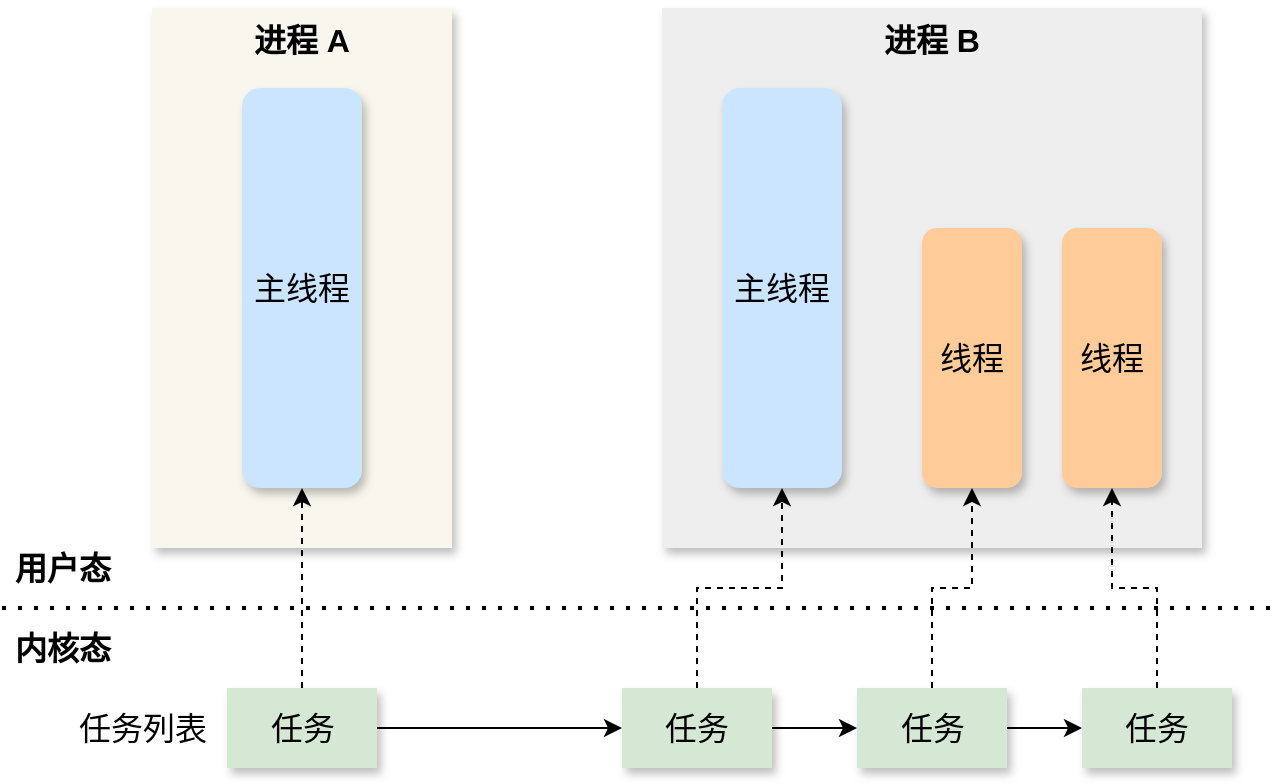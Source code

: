 <mxfile version="13.8.1" type="github">
  <diagram id="JnXaKMin7almXqI7u_T9" name="第 1 页">
    <mxGraphModel dx="1102" dy="582" grid="1" gridSize="10" guides="1" tooltips="1" connect="1" arrows="1" fold="1" page="1" pageScale="1" pageWidth="827" pageHeight="1169" math="0" shadow="0">
      <root>
        <mxCell id="0" />
        <mxCell id="1" parent="0" />
        <mxCell id="TZY3yxVqYku2SVK_G33z-6" value="进程 B" style="rounded=0;whiteSpace=wrap;html=1;fontSize=16;verticalAlign=top;fontStyle=1;fillColor=#eeeeee;sketch=0;shadow=1;strokeColor=none;" vertex="1" parent="1">
          <mxGeometry x="370" y="20" width="270" height="270" as="geometry" />
        </mxCell>
        <mxCell id="TZY3yxVqYku2SVK_G33z-5" value="进程 A" style="rounded=0;whiteSpace=wrap;html=1;fontSize=16;verticalAlign=top;fontStyle=1;fillColor=#f9f7ed;sketch=0;shadow=1;strokeColor=none;" vertex="1" parent="1">
          <mxGeometry x="115" y="20" width="150" height="270" as="geometry" />
        </mxCell>
        <mxCell id="TZY3yxVqYku2SVK_G33z-1" value="主线程" style="rounded=1;whiteSpace=wrap;html=1;fontSize=16;fillColor=#cce5ff;shadow=1;strokeColor=none;" vertex="1" parent="1">
          <mxGeometry x="160" y="60" width="60" height="200" as="geometry" />
        </mxCell>
        <mxCell id="TZY3yxVqYku2SVK_G33z-2" value="主线程" style="rounded=1;whiteSpace=wrap;html=1;fontSize=16;fillColor=#cce5ff;shadow=1;strokeColor=none;" vertex="1" parent="1">
          <mxGeometry x="400" y="60" width="60" height="200" as="geometry" />
        </mxCell>
        <mxCell id="TZY3yxVqYku2SVK_G33z-3" value="线程" style="rounded=1;whiteSpace=wrap;html=1;fontSize=16;fillColor=#ffcc99;strokeColor=none;shadow=1;" vertex="1" parent="1">
          <mxGeometry x="500" y="130" width="50" height="130" as="geometry" />
        </mxCell>
        <mxCell id="TZY3yxVqYku2SVK_G33z-4" value="线程" style="rounded=1;whiteSpace=wrap;html=1;fontSize=16;fillColor=#ffcc99;strokeColor=none;shadow=1;" vertex="1" parent="1">
          <mxGeometry x="570" y="130" width="50" height="130" as="geometry" />
        </mxCell>
        <mxCell id="TZY3yxVqYku2SVK_G33z-7" value="" style="endArrow=none;dashed=1;html=1;dashPattern=1 3;strokeWidth=2;fontSize=16;" edge="1" parent="1">
          <mxGeometry width="50" height="50" relative="1" as="geometry">
            <mxPoint x="40" y="320" as="sourcePoint" />
            <mxPoint x="680" y="320" as="targetPoint" />
          </mxGeometry>
        </mxCell>
        <mxCell id="TZY3yxVqYku2SVK_G33z-8" value="用户态" style="text;html=1;align=center;verticalAlign=middle;resizable=0;points=[];autosize=1;fontSize=16;fontStyle=1" vertex="1" parent="1">
          <mxGeometry x="40" y="290" width="60" height="20" as="geometry" />
        </mxCell>
        <mxCell id="TZY3yxVqYku2SVK_G33z-9" value="内核态" style="text;html=1;align=center;verticalAlign=middle;resizable=0;points=[];autosize=1;fontSize=16;fontStyle=1" vertex="1" parent="1">
          <mxGeometry x="40" y="330" width="60" height="20" as="geometry" />
        </mxCell>
        <mxCell id="TZY3yxVqYku2SVK_G33z-14" style="edgeStyle=orthogonalEdgeStyle;rounded=0;orthogonalLoop=1;jettySize=auto;html=1;entryX=0.5;entryY=1;entryDx=0;entryDy=0;fontSize=16;dashed=1;" edge="1" parent="1" source="TZY3yxVqYku2SVK_G33z-12" target="TZY3yxVqYku2SVK_G33z-1">
          <mxGeometry relative="1" as="geometry" />
        </mxCell>
        <mxCell id="TZY3yxVqYku2SVK_G33z-22" style="edgeStyle=orthogonalEdgeStyle;rounded=0;orthogonalLoop=1;jettySize=auto;html=1;entryX=0;entryY=0.5;entryDx=0;entryDy=0;fontSize=16;" edge="1" parent="1" source="TZY3yxVqYku2SVK_G33z-12" target="TZY3yxVqYku2SVK_G33z-15">
          <mxGeometry relative="1" as="geometry" />
        </mxCell>
        <mxCell id="TZY3yxVqYku2SVK_G33z-12" value="任务" style="rounded=0;whiteSpace=wrap;html=1;fontSize=16;shadow=1;fillColor=#d5e8d4;strokeColor=none;" vertex="1" parent="1">
          <mxGeometry x="152.5" y="360" width="75" height="40" as="geometry" />
        </mxCell>
        <mxCell id="TZY3yxVqYku2SVK_G33z-16" style="edgeStyle=orthogonalEdgeStyle;rounded=0;orthogonalLoop=1;jettySize=auto;html=1;entryX=0.5;entryY=1;entryDx=0;entryDy=0;fontSize=16;dashed=1;" edge="1" parent="1" source="TZY3yxVqYku2SVK_G33z-15" target="TZY3yxVqYku2SVK_G33z-2">
          <mxGeometry relative="1" as="geometry" />
        </mxCell>
        <mxCell id="TZY3yxVqYku2SVK_G33z-23" style="edgeStyle=orthogonalEdgeStyle;rounded=0;orthogonalLoop=1;jettySize=auto;html=1;fontSize=16;" edge="1" parent="1" source="TZY3yxVqYku2SVK_G33z-15" target="TZY3yxVqYku2SVK_G33z-17">
          <mxGeometry relative="1" as="geometry" />
        </mxCell>
        <mxCell id="TZY3yxVqYku2SVK_G33z-15" value="任务" style="rounded=0;whiteSpace=wrap;html=1;fontSize=16;shadow=1;fillColor=#d5e8d4;strokeColor=none;" vertex="1" parent="1">
          <mxGeometry x="350" y="360" width="75" height="40" as="geometry" />
        </mxCell>
        <mxCell id="TZY3yxVqYku2SVK_G33z-18" style="edgeStyle=orthogonalEdgeStyle;rounded=0;orthogonalLoop=1;jettySize=auto;html=1;entryX=0.5;entryY=1;entryDx=0;entryDy=0;fontSize=16;dashed=1;" edge="1" parent="1" source="TZY3yxVqYku2SVK_G33z-17" target="TZY3yxVqYku2SVK_G33z-3">
          <mxGeometry relative="1" as="geometry" />
        </mxCell>
        <mxCell id="TZY3yxVqYku2SVK_G33z-24" style="edgeStyle=orthogonalEdgeStyle;rounded=0;orthogonalLoop=1;jettySize=auto;html=1;entryX=0;entryY=0.5;entryDx=0;entryDy=0;fontSize=16;" edge="1" parent="1" source="TZY3yxVqYku2SVK_G33z-17" target="TZY3yxVqYku2SVK_G33z-20">
          <mxGeometry relative="1" as="geometry" />
        </mxCell>
        <mxCell id="TZY3yxVqYku2SVK_G33z-17" value="任务" style="rounded=0;whiteSpace=wrap;html=1;fontSize=16;shadow=1;fillColor=#d5e8d4;strokeColor=none;" vertex="1" parent="1">
          <mxGeometry x="467.5" y="360" width="75" height="40" as="geometry" />
        </mxCell>
        <mxCell id="TZY3yxVqYku2SVK_G33z-21" style="edgeStyle=orthogonalEdgeStyle;rounded=0;orthogonalLoop=1;jettySize=auto;html=1;entryX=0.5;entryY=1;entryDx=0;entryDy=0;fontSize=16;dashed=1;" edge="1" parent="1" source="TZY3yxVqYku2SVK_G33z-20" target="TZY3yxVqYku2SVK_G33z-4">
          <mxGeometry relative="1" as="geometry" />
        </mxCell>
        <mxCell id="TZY3yxVqYku2SVK_G33z-20" value="任务" style="rounded=0;whiteSpace=wrap;html=1;fontSize=16;shadow=1;fillColor=#d5e8d4;strokeColor=none;" vertex="1" parent="1">
          <mxGeometry x="580" y="360" width="75" height="40" as="geometry" />
        </mxCell>
        <mxCell id="TZY3yxVqYku2SVK_G33z-25" value="任务列表" style="text;html=1;align=center;verticalAlign=middle;resizable=0;points=[];autosize=1;fontSize=16;" vertex="1" parent="1">
          <mxGeometry x="70" y="370" width="80" height="20" as="geometry" />
        </mxCell>
      </root>
    </mxGraphModel>
  </diagram>
</mxfile>
